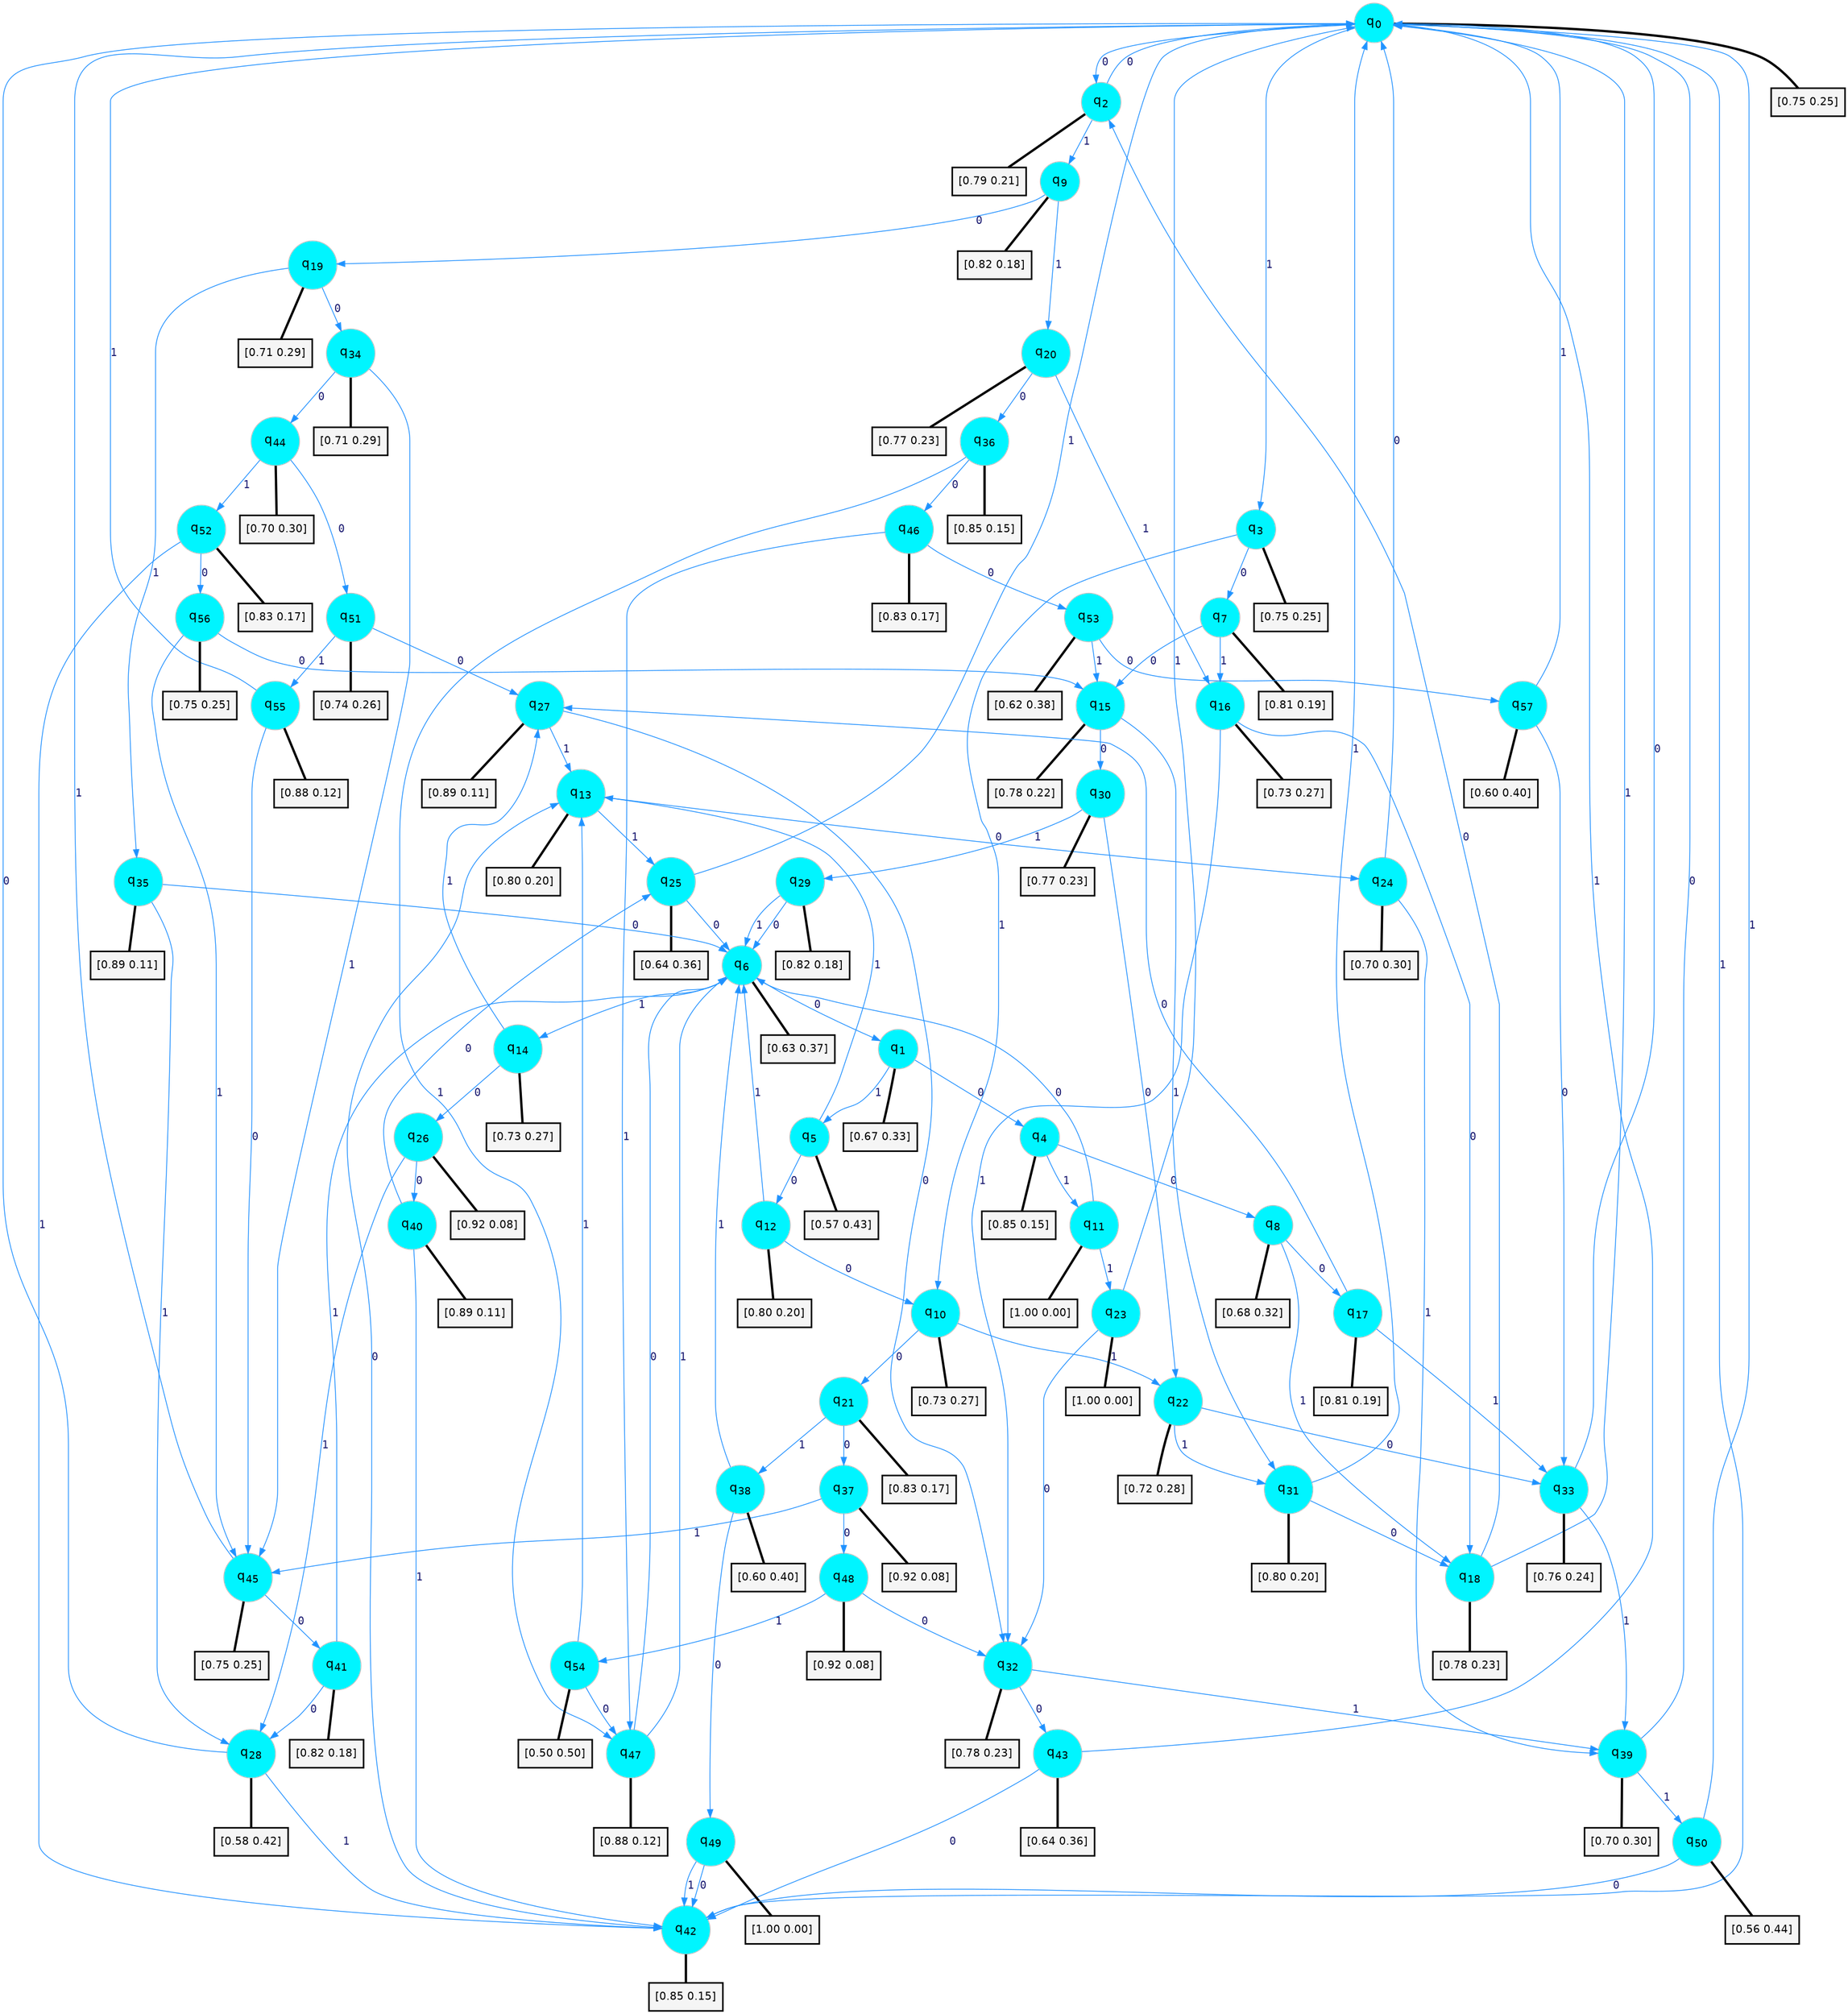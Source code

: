 digraph G {
graph [
bgcolor=transparent, dpi=300, rankdir=TD, size="40,25"];
node [
color=gray, fillcolor=turquoise1, fontcolor=black, fontname=Helvetica, fontsize=16, fontweight=bold, shape=circle, style=filled];
edge [
arrowsize=1, color=dodgerblue1, fontcolor=midnightblue, fontname=courier, fontweight=bold, penwidth=1, style=solid, weight=20];
0[label=<q<SUB>0</SUB>>];
1[label=<q<SUB>1</SUB>>];
2[label=<q<SUB>2</SUB>>];
3[label=<q<SUB>3</SUB>>];
4[label=<q<SUB>4</SUB>>];
5[label=<q<SUB>5</SUB>>];
6[label=<q<SUB>6</SUB>>];
7[label=<q<SUB>7</SUB>>];
8[label=<q<SUB>8</SUB>>];
9[label=<q<SUB>9</SUB>>];
10[label=<q<SUB>10</SUB>>];
11[label=<q<SUB>11</SUB>>];
12[label=<q<SUB>12</SUB>>];
13[label=<q<SUB>13</SUB>>];
14[label=<q<SUB>14</SUB>>];
15[label=<q<SUB>15</SUB>>];
16[label=<q<SUB>16</SUB>>];
17[label=<q<SUB>17</SUB>>];
18[label=<q<SUB>18</SUB>>];
19[label=<q<SUB>19</SUB>>];
20[label=<q<SUB>20</SUB>>];
21[label=<q<SUB>21</SUB>>];
22[label=<q<SUB>22</SUB>>];
23[label=<q<SUB>23</SUB>>];
24[label=<q<SUB>24</SUB>>];
25[label=<q<SUB>25</SUB>>];
26[label=<q<SUB>26</SUB>>];
27[label=<q<SUB>27</SUB>>];
28[label=<q<SUB>28</SUB>>];
29[label=<q<SUB>29</SUB>>];
30[label=<q<SUB>30</SUB>>];
31[label=<q<SUB>31</SUB>>];
32[label=<q<SUB>32</SUB>>];
33[label=<q<SUB>33</SUB>>];
34[label=<q<SUB>34</SUB>>];
35[label=<q<SUB>35</SUB>>];
36[label=<q<SUB>36</SUB>>];
37[label=<q<SUB>37</SUB>>];
38[label=<q<SUB>38</SUB>>];
39[label=<q<SUB>39</SUB>>];
40[label=<q<SUB>40</SUB>>];
41[label=<q<SUB>41</SUB>>];
42[label=<q<SUB>42</SUB>>];
43[label=<q<SUB>43</SUB>>];
44[label=<q<SUB>44</SUB>>];
45[label=<q<SUB>45</SUB>>];
46[label=<q<SUB>46</SUB>>];
47[label=<q<SUB>47</SUB>>];
48[label=<q<SUB>48</SUB>>];
49[label=<q<SUB>49</SUB>>];
50[label=<q<SUB>50</SUB>>];
51[label=<q<SUB>51</SUB>>];
52[label=<q<SUB>52</SUB>>];
53[label=<q<SUB>53</SUB>>];
54[label=<q<SUB>54</SUB>>];
55[label=<q<SUB>55</SUB>>];
56[label=<q<SUB>56</SUB>>];
57[label=<q<SUB>57</SUB>>];
58[label="[0.75 0.25]", shape=box,fontcolor=black, fontname=Helvetica, fontsize=14, penwidth=2, fillcolor=whitesmoke,color=black];
59[label="[0.67 0.33]", shape=box,fontcolor=black, fontname=Helvetica, fontsize=14, penwidth=2, fillcolor=whitesmoke,color=black];
60[label="[0.79 0.21]", shape=box,fontcolor=black, fontname=Helvetica, fontsize=14, penwidth=2, fillcolor=whitesmoke,color=black];
61[label="[0.75 0.25]", shape=box,fontcolor=black, fontname=Helvetica, fontsize=14, penwidth=2, fillcolor=whitesmoke,color=black];
62[label="[0.85 0.15]", shape=box,fontcolor=black, fontname=Helvetica, fontsize=14, penwidth=2, fillcolor=whitesmoke,color=black];
63[label="[0.57 0.43]", shape=box,fontcolor=black, fontname=Helvetica, fontsize=14, penwidth=2, fillcolor=whitesmoke,color=black];
64[label="[0.63 0.37]", shape=box,fontcolor=black, fontname=Helvetica, fontsize=14, penwidth=2, fillcolor=whitesmoke,color=black];
65[label="[0.81 0.19]", shape=box,fontcolor=black, fontname=Helvetica, fontsize=14, penwidth=2, fillcolor=whitesmoke,color=black];
66[label="[0.68 0.32]", shape=box,fontcolor=black, fontname=Helvetica, fontsize=14, penwidth=2, fillcolor=whitesmoke,color=black];
67[label="[0.82 0.18]", shape=box,fontcolor=black, fontname=Helvetica, fontsize=14, penwidth=2, fillcolor=whitesmoke,color=black];
68[label="[0.73 0.27]", shape=box,fontcolor=black, fontname=Helvetica, fontsize=14, penwidth=2, fillcolor=whitesmoke,color=black];
69[label="[1.00 0.00]", shape=box,fontcolor=black, fontname=Helvetica, fontsize=14, penwidth=2, fillcolor=whitesmoke,color=black];
70[label="[0.80 0.20]", shape=box,fontcolor=black, fontname=Helvetica, fontsize=14, penwidth=2, fillcolor=whitesmoke,color=black];
71[label="[0.80 0.20]", shape=box,fontcolor=black, fontname=Helvetica, fontsize=14, penwidth=2, fillcolor=whitesmoke,color=black];
72[label="[0.73 0.27]", shape=box,fontcolor=black, fontname=Helvetica, fontsize=14, penwidth=2, fillcolor=whitesmoke,color=black];
73[label="[0.78 0.22]", shape=box,fontcolor=black, fontname=Helvetica, fontsize=14, penwidth=2, fillcolor=whitesmoke,color=black];
74[label="[0.73 0.27]", shape=box,fontcolor=black, fontname=Helvetica, fontsize=14, penwidth=2, fillcolor=whitesmoke,color=black];
75[label="[0.81 0.19]", shape=box,fontcolor=black, fontname=Helvetica, fontsize=14, penwidth=2, fillcolor=whitesmoke,color=black];
76[label="[0.78 0.23]", shape=box,fontcolor=black, fontname=Helvetica, fontsize=14, penwidth=2, fillcolor=whitesmoke,color=black];
77[label="[0.71 0.29]", shape=box,fontcolor=black, fontname=Helvetica, fontsize=14, penwidth=2, fillcolor=whitesmoke,color=black];
78[label="[0.77 0.23]", shape=box,fontcolor=black, fontname=Helvetica, fontsize=14, penwidth=2, fillcolor=whitesmoke,color=black];
79[label="[0.83 0.17]", shape=box,fontcolor=black, fontname=Helvetica, fontsize=14, penwidth=2, fillcolor=whitesmoke,color=black];
80[label="[0.72 0.28]", shape=box,fontcolor=black, fontname=Helvetica, fontsize=14, penwidth=2, fillcolor=whitesmoke,color=black];
81[label="[1.00 0.00]", shape=box,fontcolor=black, fontname=Helvetica, fontsize=14, penwidth=2, fillcolor=whitesmoke,color=black];
82[label="[0.70 0.30]", shape=box,fontcolor=black, fontname=Helvetica, fontsize=14, penwidth=2, fillcolor=whitesmoke,color=black];
83[label="[0.64 0.36]", shape=box,fontcolor=black, fontname=Helvetica, fontsize=14, penwidth=2, fillcolor=whitesmoke,color=black];
84[label="[0.92 0.08]", shape=box,fontcolor=black, fontname=Helvetica, fontsize=14, penwidth=2, fillcolor=whitesmoke,color=black];
85[label="[0.89 0.11]", shape=box,fontcolor=black, fontname=Helvetica, fontsize=14, penwidth=2, fillcolor=whitesmoke,color=black];
86[label="[0.58 0.42]", shape=box,fontcolor=black, fontname=Helvetica, fontsize=14, penwidth=2, fillcolor=whitesmoke,color=black];
87[label="[0.82 0.18]", shape=box,fontcolor=black, fontname=Helvetica, fontsize=14, penwidth=2, fillcolor=whitesmoke,color=black];
88[label="[0.77 0.23]", shape=box,fontcolor=black, fontname=Helvetica, fontsize=14, penwidth=2, fillcolor=whitesmoke,color=black];
89[label="[0.80 0.20]", shape=box,fontcolor=black, fontname=Helvetica, fontsize=14, penwidth=2, fillcolor=whitesmoke,color=black];
90[label="[0.78 0.23]", shape=box,fontcolor=black, fontname=Helvetica, fontsize=14, penwidth=2, fillcolor=whitesmoke,color=black];
91[label="[0.76 0.24]", shape=box,fontcolor=black, fontname=Helvetica, fontsize=14, penwidth=2, fillcolor=whitesmoke,color=black];
92[label="[0.71 0.29]", shape=box,fontcolor=black, fontname=Helvetica, fontsize=14, penwidth=2, fillcolor=whitesmoke,color=black];
93[label="[0.89 0.11]", shape=box,fontcolor=black, fontname=Helvetica, fontsize=14, penwidth=2, fillcolor=whitesmoke,color=black];
94[label="[0.85 0.15]", shape=box,fontcolor=black, fontname=Helvetica, fontsize=14, penwidth=2, fillcolor=whitesmoke,color=black];
95[label="[0.92 0.08]", shape=box,fontcolor=black, fontname=Helvetica, fontsize=14, penwidth=2, fillcolor=whitesmoke,color=black];
96[label="[0.60 0.40]", shape=box,fontcolor=black, fontname=Helvetica, fontsize=14, penwidth=2, fillcolor=whitesmoke,color=black];
97[label="[0.70 0.30]", shape=box,fontcolor=black, fontname=Helvetica, fontsize=14, penwidth=2, fillcolor=whitesmoke,color=black];
98[label="[0.89 0.11]", shape=box,fontcolor=black, fontname=Helvetica, fontsize=14, penwidth=2, fillcolor=whitesmoke,color=black];
99[label="[0.82 0.18]", shape=box,fontcolor=black, fontname=Helvetica, fontsize=14, penwidth=2, fillcolor=whitesmoke,color=black];
100[label="[0.85 0.15]", shape=box,fontcolor=black, fontname=Helvetica, fontsize=14, penwidth=2, fillcolor=whitesmoke,color=black];
101[label="[0.64 0.36]", shape=box,fontcolor=black, fontname=Helvetica, fontsize=14, penwidth=2, fillcolor=whitesmoke,color=black];
102[label="[0.70 0.30]", shape=box,fontcolor=black, fontname=Helvetica, fontsize=14, penwidth=2, fillcolor=whitesmoke,color=black];
103[label="[0.75 0.25]", shape=box,fontcolor=black, fontname=Helvetica, fontsize=14, penwidth=2, fillcolor=whitesmoke,color=black];
104[label="[0.83 0.17]", shape=box,fontcolor=black, fontname=Helvetica, fontsize=14, penwidth=2, fillcolor=whitesmoke,color=black];
105[label="[0.88 0.12]", shape=box,fontcolor=black, fontname=Helvetica, fontsize=14, penwidth=2, fillcolor=whitesmoke,color=black];
106[label="[0.92 0.08]", shape=box,fontcolor=black, fontname=Helvetica, fontsize=14, penwidth=2, fillcolor=whitesmoke,color=black];
107[label="[1.00 0.00]", shape=box,fontcolor=black, fontname=Helvetica, fontsize=14, penwidth=2, fillcolor=whitesmoke,color=black];
108[label="[0.56 0.44]", shape=box,fontcolor=black, fontname=Helvetica, fontsize=14, penwidth=2, fillcolor=whitesmoke,color=black];
109[label="[0.74 0.26]", shape=box,fontcolor=black, fontname=Helvetica, fontsize=14, penwidth=2, fillcolor=whitesmoke,color=black];
110[label="[0.83 0.17]", shape=box,fontcolor=black, fontname=Helvetica, fontsize=14, penwidth=2, fillcolor=whitesmoke,color=black];
111[label="[0.62 0.38]", shape=box,fontcolor=black, fontname=Helvetica, fontsize=14, penwidth=2, fillcolor=whitesmoke,color=black];
112[label="[0.50 0.50]", shape=box,fontcolor=black, fontname=Helvetica, fontsize=14, penwidth=2, fillcolor=whitesmoke,color=black];
113[label="[0.88 0.12]", shape=box,fontcolor=black, fontname=Helvetica, fontsize=14, penwidth=2, fillcolor=whitesmoke,color=black];
114[label="[0.75 0.25]", shape=box,fontcolor=black, fontname=Helvetica, fontsize=14, penwidth=2, fillcolor=whitesmoke,color=black];
115[label="[0.60 0.40]", shape=box,fontcolor=black, fontname=Helvetica, fontsize=14, penwidth=2, fillcolor=whitesmoke,color=black];
0->2 [label=0];
0->3 [label=1];
0->58 [arrowhead=none, penwidth=3,color=black];
1->4 [label=0];
1->5 [label=1];
1->59 [arrowhead=none, penwidth=3,color=black];
2->0 [label=0];
2->9 [label=1];
2->60 [arrowhead=none, penwidth=3,color=black];
3->7 [label=0];
3->10 [label=1];
3->61 [arrowhead=none, penwidth=3,color=black];
4->8 [label=0];
4->11 [label=1];
4->62 [arrowhead=none, penwidth=3,color=black];
5->12 [label=0];
5->13 [label=1];
5->63 [arrowhead=none, penwidth=3,color=black];
6->1 [label=0];
6->14 [label=1];
6->64 [arrowhead=none, penwidth=3,color=black];
7->15 [label=0];
7->16 [label=1];
7->65 [arrowhead=none, penwidth=3,color=black];
8->17 [label=0];
8->18 [label=1];
8->66 [arrowhead=none, penwidth=3,color=black];
9->19 [label=0];
9->20 [label=1];
9->67 [arrowhead=none, penwidth=3,color=black];
10->21 [label=0];
10->22 [label=1];
10->68 [arrowhead=none, penwidth=3,color=black];
11->6 [label=0];
11->23 [label=1];
11->69 [arrowhead=none, penwidth=3,color=black];
12->10 [label=0];
12->6 [label=1];
12->70 [arrowhead=none, penwidth=3,color=black];
13->24 [label=0];
13->25 [label=1];
13->71 [arrowhead=none, penwidth=3,color=black];
14->26 [label=0];
14->27 [label=1];
14->72 [arrowhead=none, penwidth=3,color=black];
15->30 [label=0];
15->31 [label=1];
15->73 [arrowhead=none, penwidth=3,color=black];
16->18 [label=0];
16->32 [label=1];
16->74 [arrowhead=none, penwidth=3,color=black];
17->27 [label=0];
17->33 [label=1];
17->75 [arrowhead=none, penwidth=3,color=black];
18->2 [label=0];
18->0 [label=1];
18->76 [arrowhead=none, penwidth=3,color=black];
19->34 [label=0];
19->35 [label=1];
19->77 [arrowhead=none, penwidth=3,color=black];
20->36 [label=0];
20->16 [label=1];
20->78 [arrowhead=none, penwidth=3,color=black];
21->37 [label=0];
21->38 [label=1];
21->79 [arrowhead=none, penwidth=3,color=black];
22->33 [label=0];
22->31 [label=1];
22->80 [arrowhead=none, penwidth=3,color=black];
23->32 [label=0];
23->0 [label=1];
23->81 [arrowhead=none, penwidth=3,color=black];
24->0 [label=0];
24->39 [label=1];
24->82 [arrowhead=none, penwidth=3,color=black];
25->6 [label=0];
25->0 [label=1];
25->83 [arrowhead=none, penwidth=3,color=black];
26->40 [label=0];
26->28 [label=1];
26->84 [arrowhead=none, penwidth=3,color=black];
27->32 [label=0];
27->13 [label=1];
27->85 [arrowhead=none, penwidth=3,color=black];
28->0 [label=0];
28->42 [label=1];
28->86 [arrowhead=none, penwidth=3,color=black];
29->6 [label=0];
29->6 [label=1];
29->87 [arrowhead=none, penwidth=3,color=black];
30->22 [label=0];
30->29 [label=1];
30->88 [arrowhead=none, penwidth=3,color=black];
31->18 [label=0];
31->0 [label=1];
31->89 [arrowhead=none, penwidth=3,color=black];
32->43 [label=0];
32->39 [label=1];
32->90 [arrowhead=none, penwidth=3,color=black];
33->0 [label=0];
33->39 [label=1];
33->91 [arrowhead=none, penwidth=3,color=black];
34->44 [label=0];
34->45 [label=1];
34->92 [arrowhead=none, penwidth=3,color=black];
35->6 [label=0];
35->28 [label=1];
35->93 [arrowhead=none, penwidth=3,color=black];
36->46 [label=0];
36->47 [label=1];
36->94 [arrowhead=none, penwidth=3,color=black];
37->48 [label=0];
37->45 [label=1];
37->95 [arrowhead=none, penwidth=3,color=black];
38->49 [label=0];
38->6 [label=1];
38->96 [arrowhead=none, penwidth=3,color=black];
39->0 [label=0];
39->50 [label=1];
39->97 [arrowhead=none, penwidth=3,color=black];
40->25 [label=0];
40->42 [label=1];
40->98 [arrowhead=none, penwidth=3,color=black];
41->28 [label=0];
41->6 [label=1];
41->99 [arrowhead=none, penwidth=3,color=black];
42->13 [label=0];
42->0 [label=1];
42->100 [arrowhead=none, penwidth=3,color=black];
43->42 [label=0];
43->0 [label=1];
43->101 [arrowhead=none, penwidth=3,color=black];
44->51 [label=0];
44->52 [label=1];
44->102 [arrowhead=none, penwidth=3,color=black];
45->41 [label=0];
45->0 [label=1];
45->103 [arrowhead=none, penwidth=3,color=black];
46->53 [label=0];
46->47 [label=1];
46->104 [arrowhead=none, penwidth=3,color=black];
47->6 [label=0];
47->6 [label=1];
47->105 [arrowhead=none, penwidth=3,color=black];
48->32 [label=0];
48->54 [label=1];
48->106 [arrowhead=none, penwidth=3,color=black];
49->42 [label=0];
49->42 [label=1];
49->107 [arrowhead=none, penwidth=3,color=black];
50->42 [label=0];
50->0 [label=1];
50->108 [arrowhead=none, penwidth=3,color=black];
51->27 [label=0];
51->55 [label=1];
51->109 [arrowhead=none, penwidth=3,color=black];
52->56 [label=0];
52->42 [label=1];
52->110 [arrowhead=none, penwidth=3,color=black];
53->57 [label=0];
53->15 [label=1];
53->111 [arrowhead=none, penwidth=3,color=black];
54->47 [label=0];
54->13 [label=1];
54->112 [arrowhead=none, penwidth=3,color=black];
55->45 [label=0];
55->0 [label=1];
55->113 [arrowhead=none, penwidth=3,color=black];
56->15 [label=0];
56->45 [label=1];
56->114 [arrowhead=none, penwidth=3,color=black];
57->33 [label=0];
57->0 [label=1];
57->115 [arrowhead=none, penwidth=3,color=black];
}
